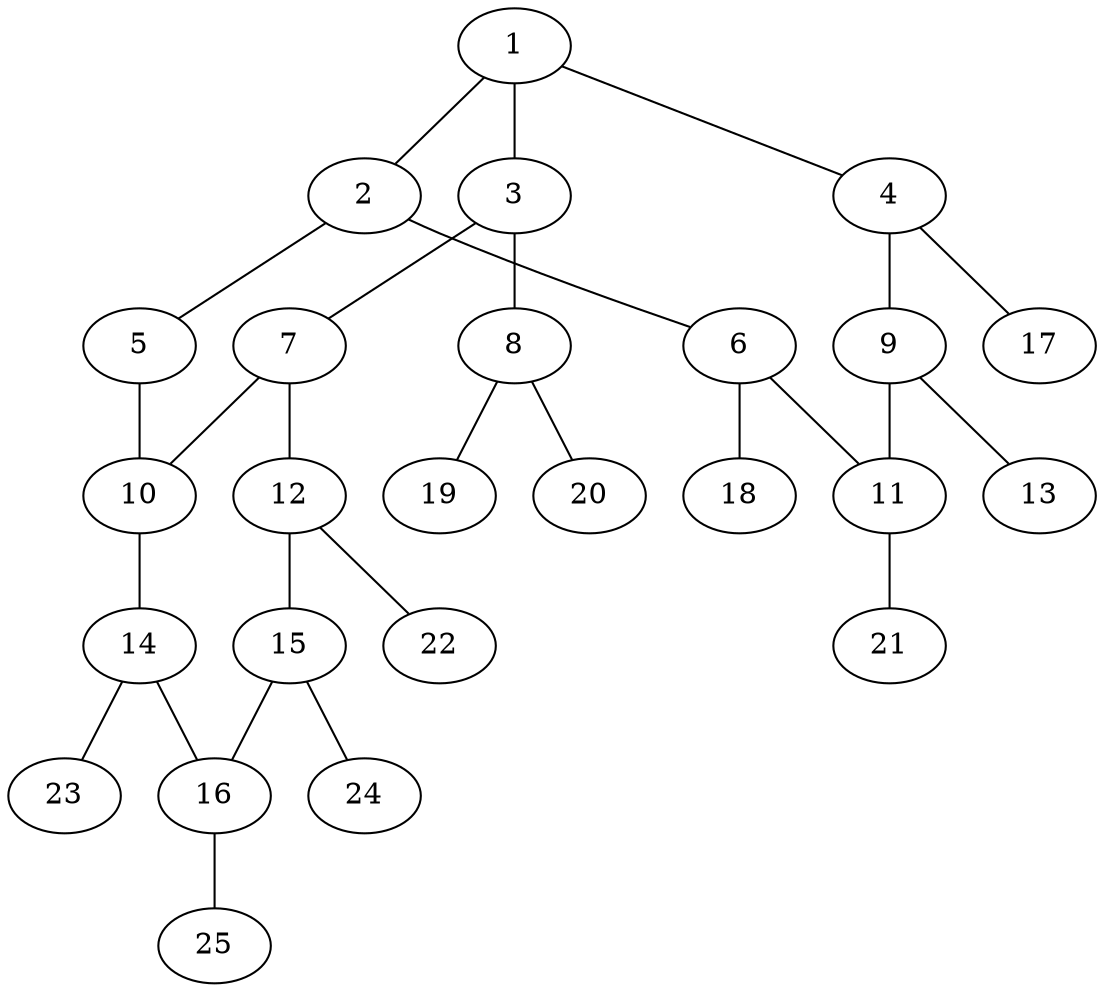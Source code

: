graph molecule_1837 {
	1	 [chem=C];
	2	 [chem=C];
	1 -- 2	 [valence=2];
	3	 [chem=C];
	1 -- 3	 [valence=1];
	4	 [chem=C];
	1 -- 4	 [valence=1];
	5	 [chem=N];
	2 -- 5	 [valence=1];
	6	 [chem=C];
	2 -- 6	 [valence=1];
	7	 [chem=C];
	3 -- 7	 [valence=2];
	8	 [chem=N];
	3 -- 8	 [valence=1];
	9	 [chem=C];
	4 -- 9	 [valence=2];
	17	 [chem=H];
	4 -- 17	 [valence=1];
	10	 [chem=C];
	5 -- 10	 [valence=2];
	11	 [chem=C];
	6 -- 11	 [valence=2];
	18	 [chem=H];
	6 -- 18	 [valence=1];
	7 -- 10	 [valence=1];
	12	 [chem=C];
	7 -- 12	 [valence=1];
	19	 [chem=H];
	8 -- 19	 [valence=1];
	20	 [chem=H];
	8 -- 20	 [valence=1];
	9 -- 11	 [valence=1];
	13	 [chem=Cl];
	9 -- 13	 [valence=1];
	14	 [chem=C];
	10 -- 14	 [valence=1];
	21	 [chem=H];
	11 -- 21	 [valence=1];
	15	 [chem=C];
	12 -- 15	 [valence=2];
	22	 [chem=H];
	12 -- 22	 [valence=1];
	16	 [chem=C];
	14 -- 16	 [valence=2];
	23	 [chem=H];
	14 -- 23	 [valence=1];
	15 -- 16	 [valence=1];
	24	 [chem=H];
	15 -- 24	 [valence=1];
	25	 [chem=H];
	16 -- 25	 [valence=1];
}
